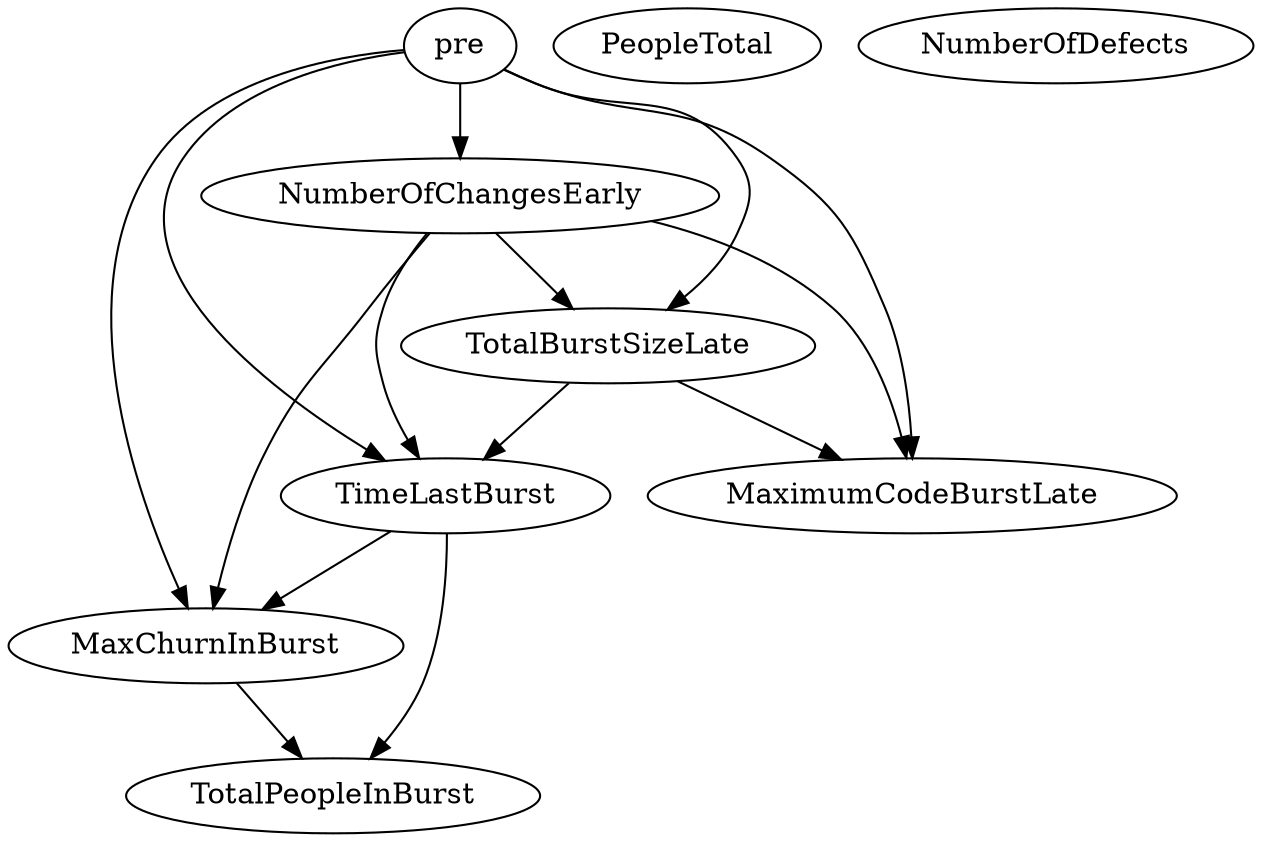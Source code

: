 digraph {
   NumberOfChangesEarly;
   PeopleTotal;
   NumberOfDefects;
   pre;
   TotalPeopleInBurst;
   MaxChurnInBurst;
   TimeLastBurst;
   MaximumCodeBurstLate;
   TotalBurstSizeLate;
   NumberOfChangesEarly -> MaxChurnInBurst;
   NumberOfChangesEarly -> TimeLastBurst;
   NumberOfChangesEarly -> MaximumCodeBurstLate;
   NumberOfChangesEarly -> TotalBurstSizeLate;
   pre -> NumberOfChangesEarly;
   pre -> MaxChurnInBurst;
   pre -> TimeLastBurst;
   pre -> MaximumCodeBurstLate;
   pre -> TotalBurstSizeLate;
   MaxChurnInBurst -> TotalPeopleInBurst;
   TimeLastBurst -> TotalPeopleInBurst;
   TimeLastBurst -> MaxChurnInBurst;
   TotalBurstSizeLate -> TimeLastBurst;
   TotalBurstSizeLate -> MaximumCodeBurstLate;
}
